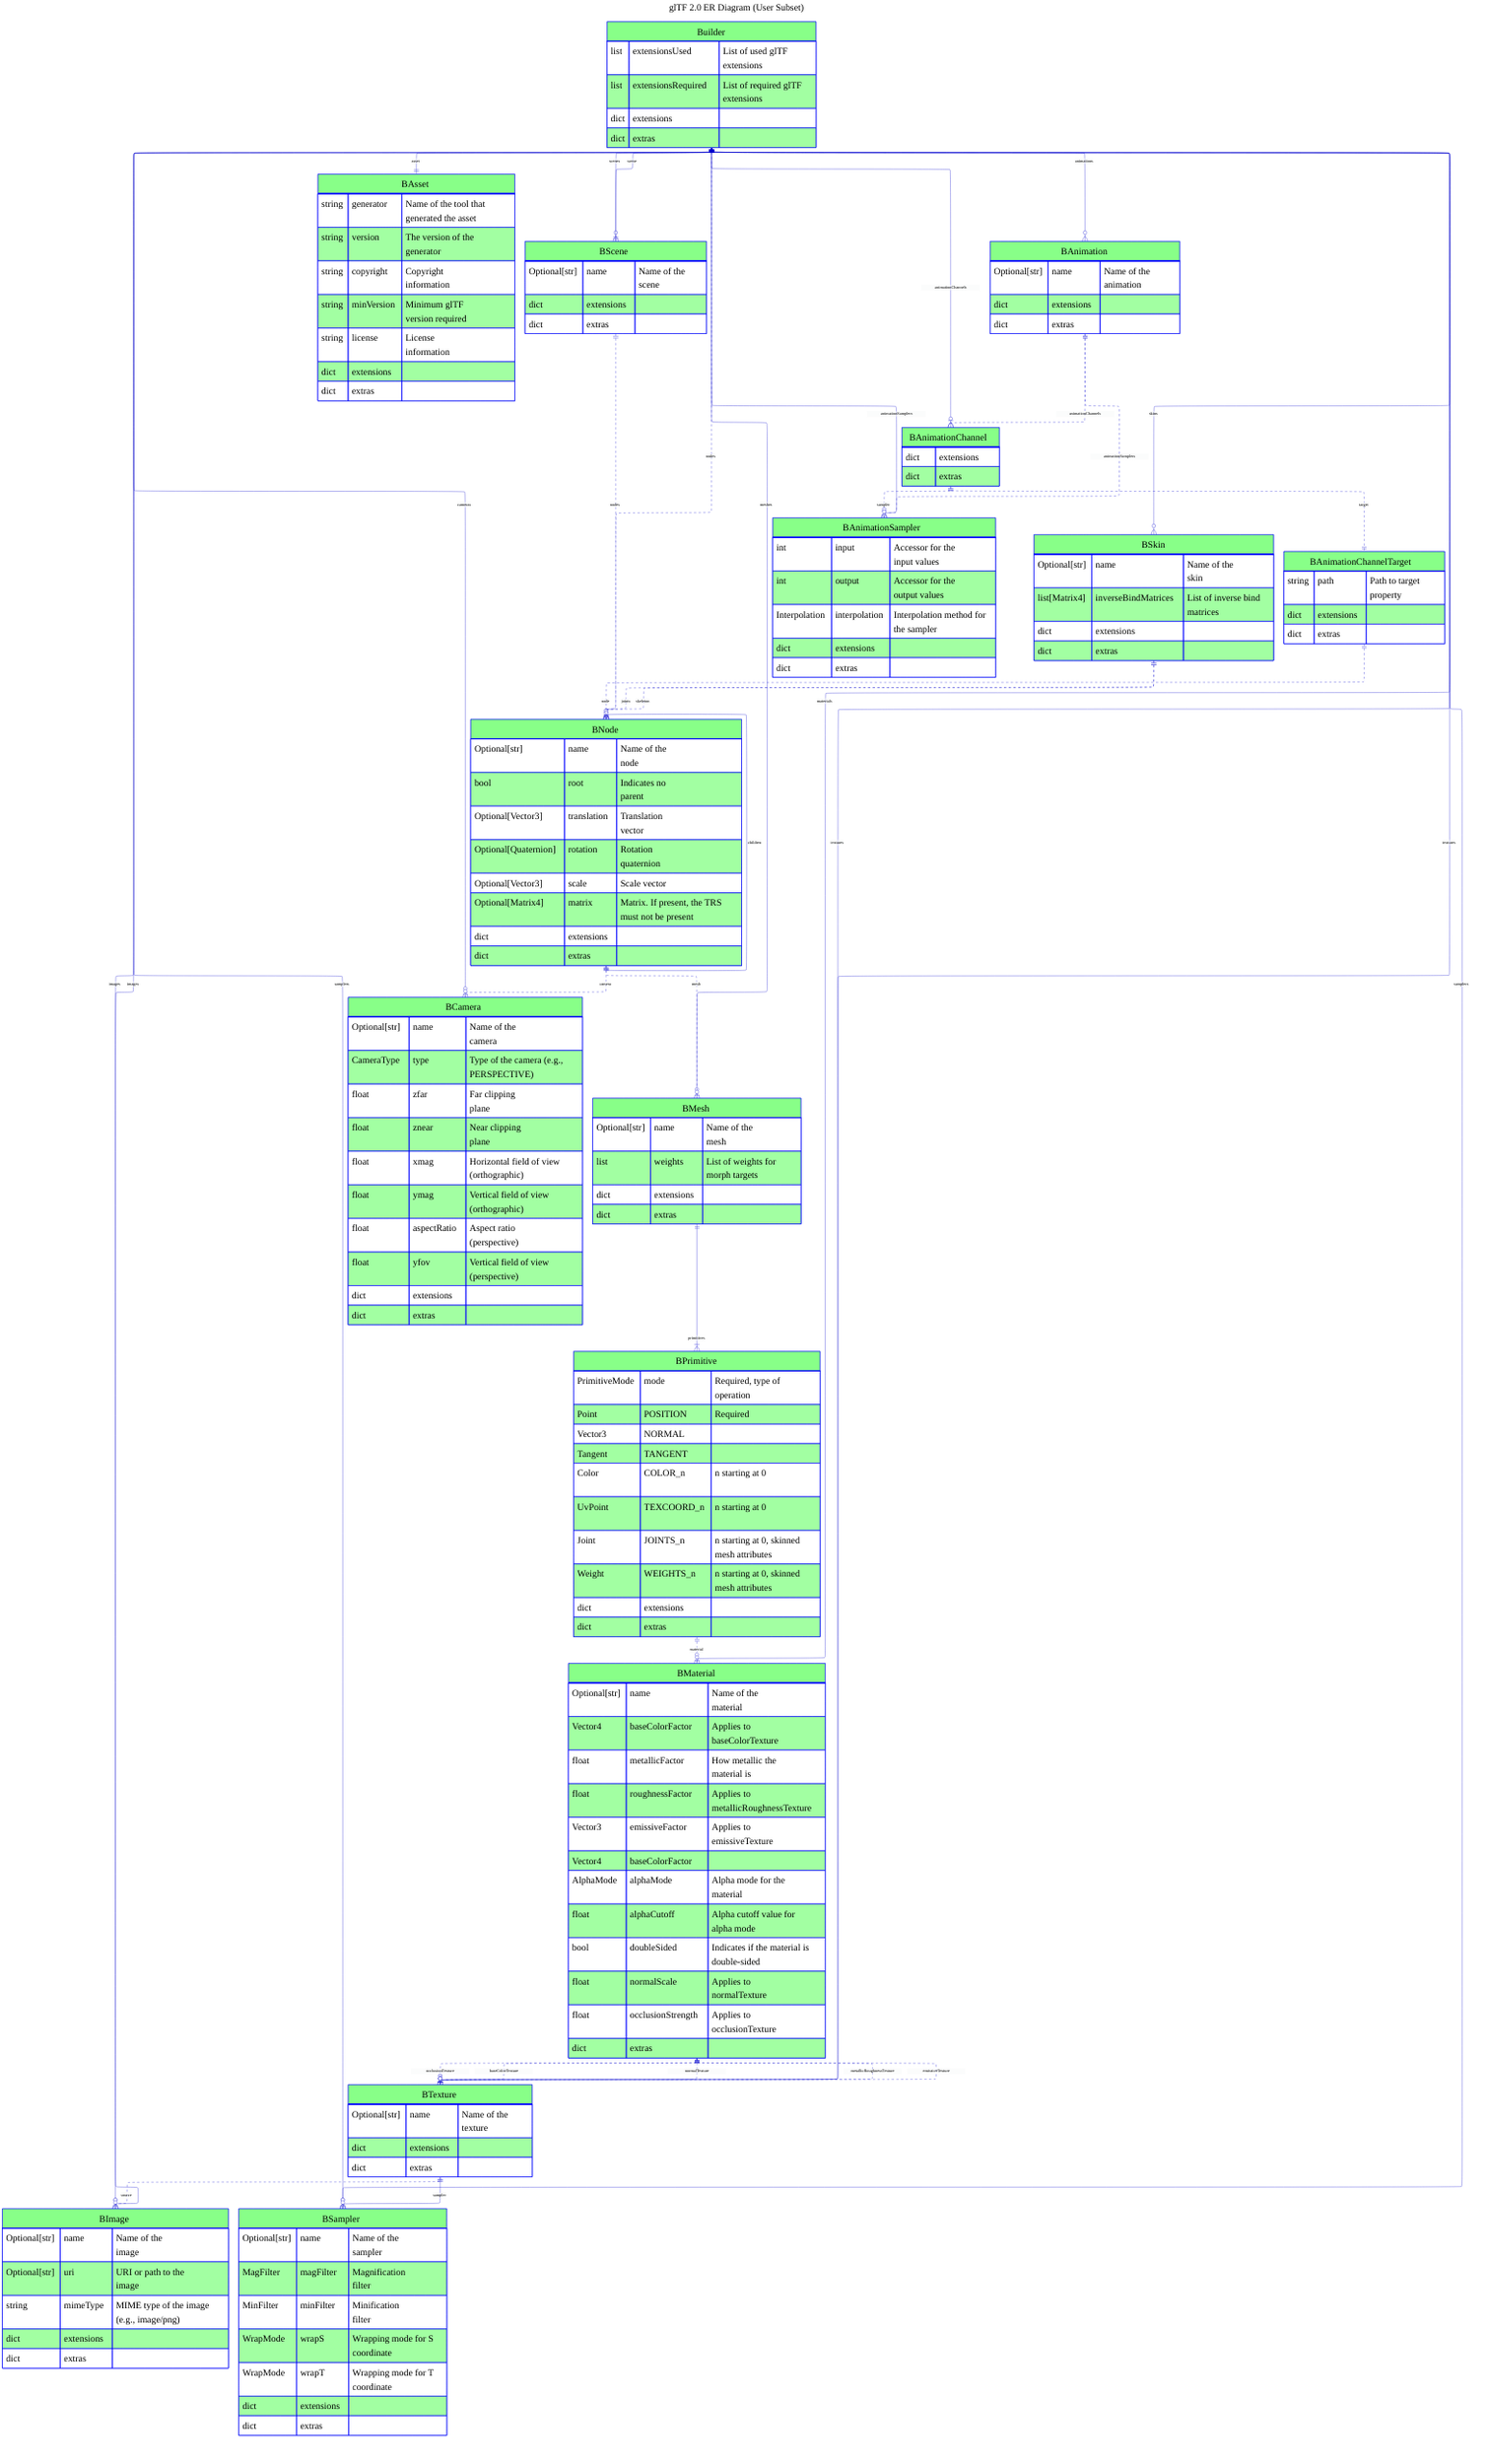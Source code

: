 ---
title: glTF 2.0 ER Diagram (User Subset)
description: |
    This is a subset of the glTF 2.0 ER diagram, focusing on the user-facing entities.
    It includes only the essential components that users typically interact with,
    omitting internal details and less commonly used features.config:
config:
    layout: elk
    elk:
        mergeEdges: true
        nodePlacementStrategy: BRANDES_KOEPF
    theme: base
    themeVariables:
        darkMode: false
        primaryColor: "#88ff88"
        primaryTextColor: "#000000"
        secondaryColor: "#e0d9ef"
        secondaryTextColor: "#0000ff"
        tertiaryColor: "#f8f9fa"
        tertiaryTextColor: "#00ff00"
        borderRadius: "0.25rem"
        fontSize: "2.0rem"
        fontFamily: "Arial, sans-serif"
        background: "#00ff00"
        lineColor: "#0000cc"
        nodeBorder: "#0000ff"
---
erDiagram
    direction TB
    Builder ||..o{ BNode : nodes
    Builder ||--|| BAsset : asset
    Builder ||--o{ BScene : scenes
    Builder ||--|| BScene : scene
    Builder ||--o{ BImage : images
    Builder ||--o{ BCamera : cameras
    Builder ||--o{ BTexture : textures
    Builder ||--o{ BSampler : samplers
    Builder ||--o{ BMaterial : materials
    Builder ||--o{ BMesh : meshes
    Builder ||--o{ BAnimation : animations
    Builder ||--o{ BAnimationChannel : animationChannels
    Builder ||--o{ BAnimationSampler : animationSamplers
    Builder ||--o{ BSkin : skins
    BAnimation ||..|{ BAnimationChannel : animationChannels
    BAnimation ||..|{ BAnimationSampler : animationSamplers
    BAnimationChannel ||..o| BAnimationSampler : sampler
    BNode ||..o| BCamera : camera
    BImage {
        Optional[str] name           "Name of the image"
        Optional[str] uri           "URI or path to the image"
        string mimeType      "MIME type of the image (e.g., image/png)"
        dict extensions
        dict extras
    }
    Builder {
        list extensionsUsed        "List of used glTF extensions"
        list extensionsRequired    "List of required glTF extensions"
        dict extensions
        dict extras
    }
    BScene ||..|{ BNode : nodes
    BNode ||--o{ BNode : children
    BNode ||..o| BMesh : mesh
    BMesh ||--|{ BPrimitive : primitives
    Builder ||--o{ BImage : images
    Builder ||--o{ BTexture : textures
    BPrimitive ||..o| BMaterial : material
    BPrimitive {
        PrimitiveMode mode "Required, type of operation"
        Point POSITION     "Required"
        Vector3 NORMAL
        Tangent TANGENT
        Color COLOR_n      "n starting at 0"
        UvPoint TEXCOORD_n "n starting at 0"
        Joint JOINTS_n     "n starting at 0, skinned mesh attributes"
        Weight WEIGHTS_n   "n starting at 0, skinned mesh attributes"
        dict extensions
        dict extras
    }
    BAsset {
        string generator      "Name of the tool that generated the asset"
        string version        "The version of the generator"
        string copyright      "Copyright information"
        string minVersion     "Minimum glTF version required"
        string license        "License information"
        dict extensions
        dict extras
    }
    BTexture {
        Optional[str] name           "Name of the texture"
        dict extensions
        dict extras
    }
    Builder ||--o{ BSampler : samplers
    BSampler {
        Optional[str] name           "Name of the sampler"
        MagFilter magFilter         "Magnification filter"
        MinFilter minFilter         "Minification filter"
        WrapMode wrapS             "Wrapping mode for S coordinate"
        WrapMode wrapT             "Wrapping mode for T coordinate"
        dict extensions
        dict extras
    }
    BNode {
        Optional[str] name           "Name of the node"
        bool root "Indicates no parent"
        Optional[Vector3] translation "Translation vector"
        Optional[Quaternion] rotation "Rotation quaternion"
        Optional[Vector3] scale "Scale vector"
        Optional[Matrix4] matrix "Matrix. If present, the TRS must not be present"
        dict extensions
        dict extras
    }
    BMesh {
        Optional[str] name    "Name of the mesh"
        list weights          "List of weights for morph targets"
        dict extensions
        dict extras
    }
    BMaterial {
        Optional[str] name           "Name of the material"
        Vector4 baseColorFactor "Applies to baseColorTexture"
        float metallicFactor "How metallic the material is"
        float roughnessFactor "Applies to metallicRoughnessTexture"
        Vector3 emissiveFactor "Applies to emissiveTexture"
        Vector4 baseColorFactor
        AlphaMode alphaMode       "Alpha mode for the material"
        float alphaCutoff     "Alpha cutoff value for alpha mode"
        bool doubleSided      "Indicates if the material is double-sided"
        float normalScale     "Applies to normalTexture"
        float occlusionStrength "Applies to occlusionTexture"
        dict extras
    }
    BMaterial ||..o| BTexture : emissiveTexture
    BMaterial ||..o| BTexture : normalTexture
    BMaterial ||..o| BTexture : baseColorTexture
    BMaterial ||..o| BTexture : metallicRoughnessTexture
    BMaterial ||..o| BTexture : occlusionTexture
    BScene {
        Optional[str] name           "Name of the scene"
        dict extensions
        dict extras
    }
    BCamera {
        Optional[str] name           "Name of the camera"
        CameraType type "Type of the camera (e.g., PERSPECTIVE)"
        float zfar "Far clipping plane"
        float znear "Near clipping plane"
        float xmag       "Horizontal field of view (orthographic)"
        float ymag      "Vertical field of view (orthographic)"
        float aspectRatio "Aspect ratio (perspective)"
        float yfov         "Vertical field of view (perspective)"
        dict extensions
        dict extras
    }
    BTexture ||..o| BImage : source
    BTexture ||--o| BSampler : sampler
    BSkin {
        Optional[str] name           "Name of the skin"
        list[Matrix4] inverseBindMatrices "List of inverse bind matrices"
        dict extensions
        dict extras
    }
    BSkin ||..|| BNode : skeleton
    BSkin ||..o| BNode : joints

BAnimationSampler {
    int input "Accessor for the input values"
    int output "Accessor for the output values"
    Interpolation interpolation "Interpolation method for the sampler"
    dict extensions
    dict extras
}
BAnimationChannel {
    dict extensions
    dict extras
}
BAnimationChannel ||..|| BAnimationChannelTarget : target
BAnimationChannelTarget {
    string path "Path to target property"
    dict extensions
    dict extras
}
BAnimationChannelTarget ||..|| BNode : node
BAnimation {
    Optional[str] name           "Name of the animation"
    dict extensions
    dict extras
}